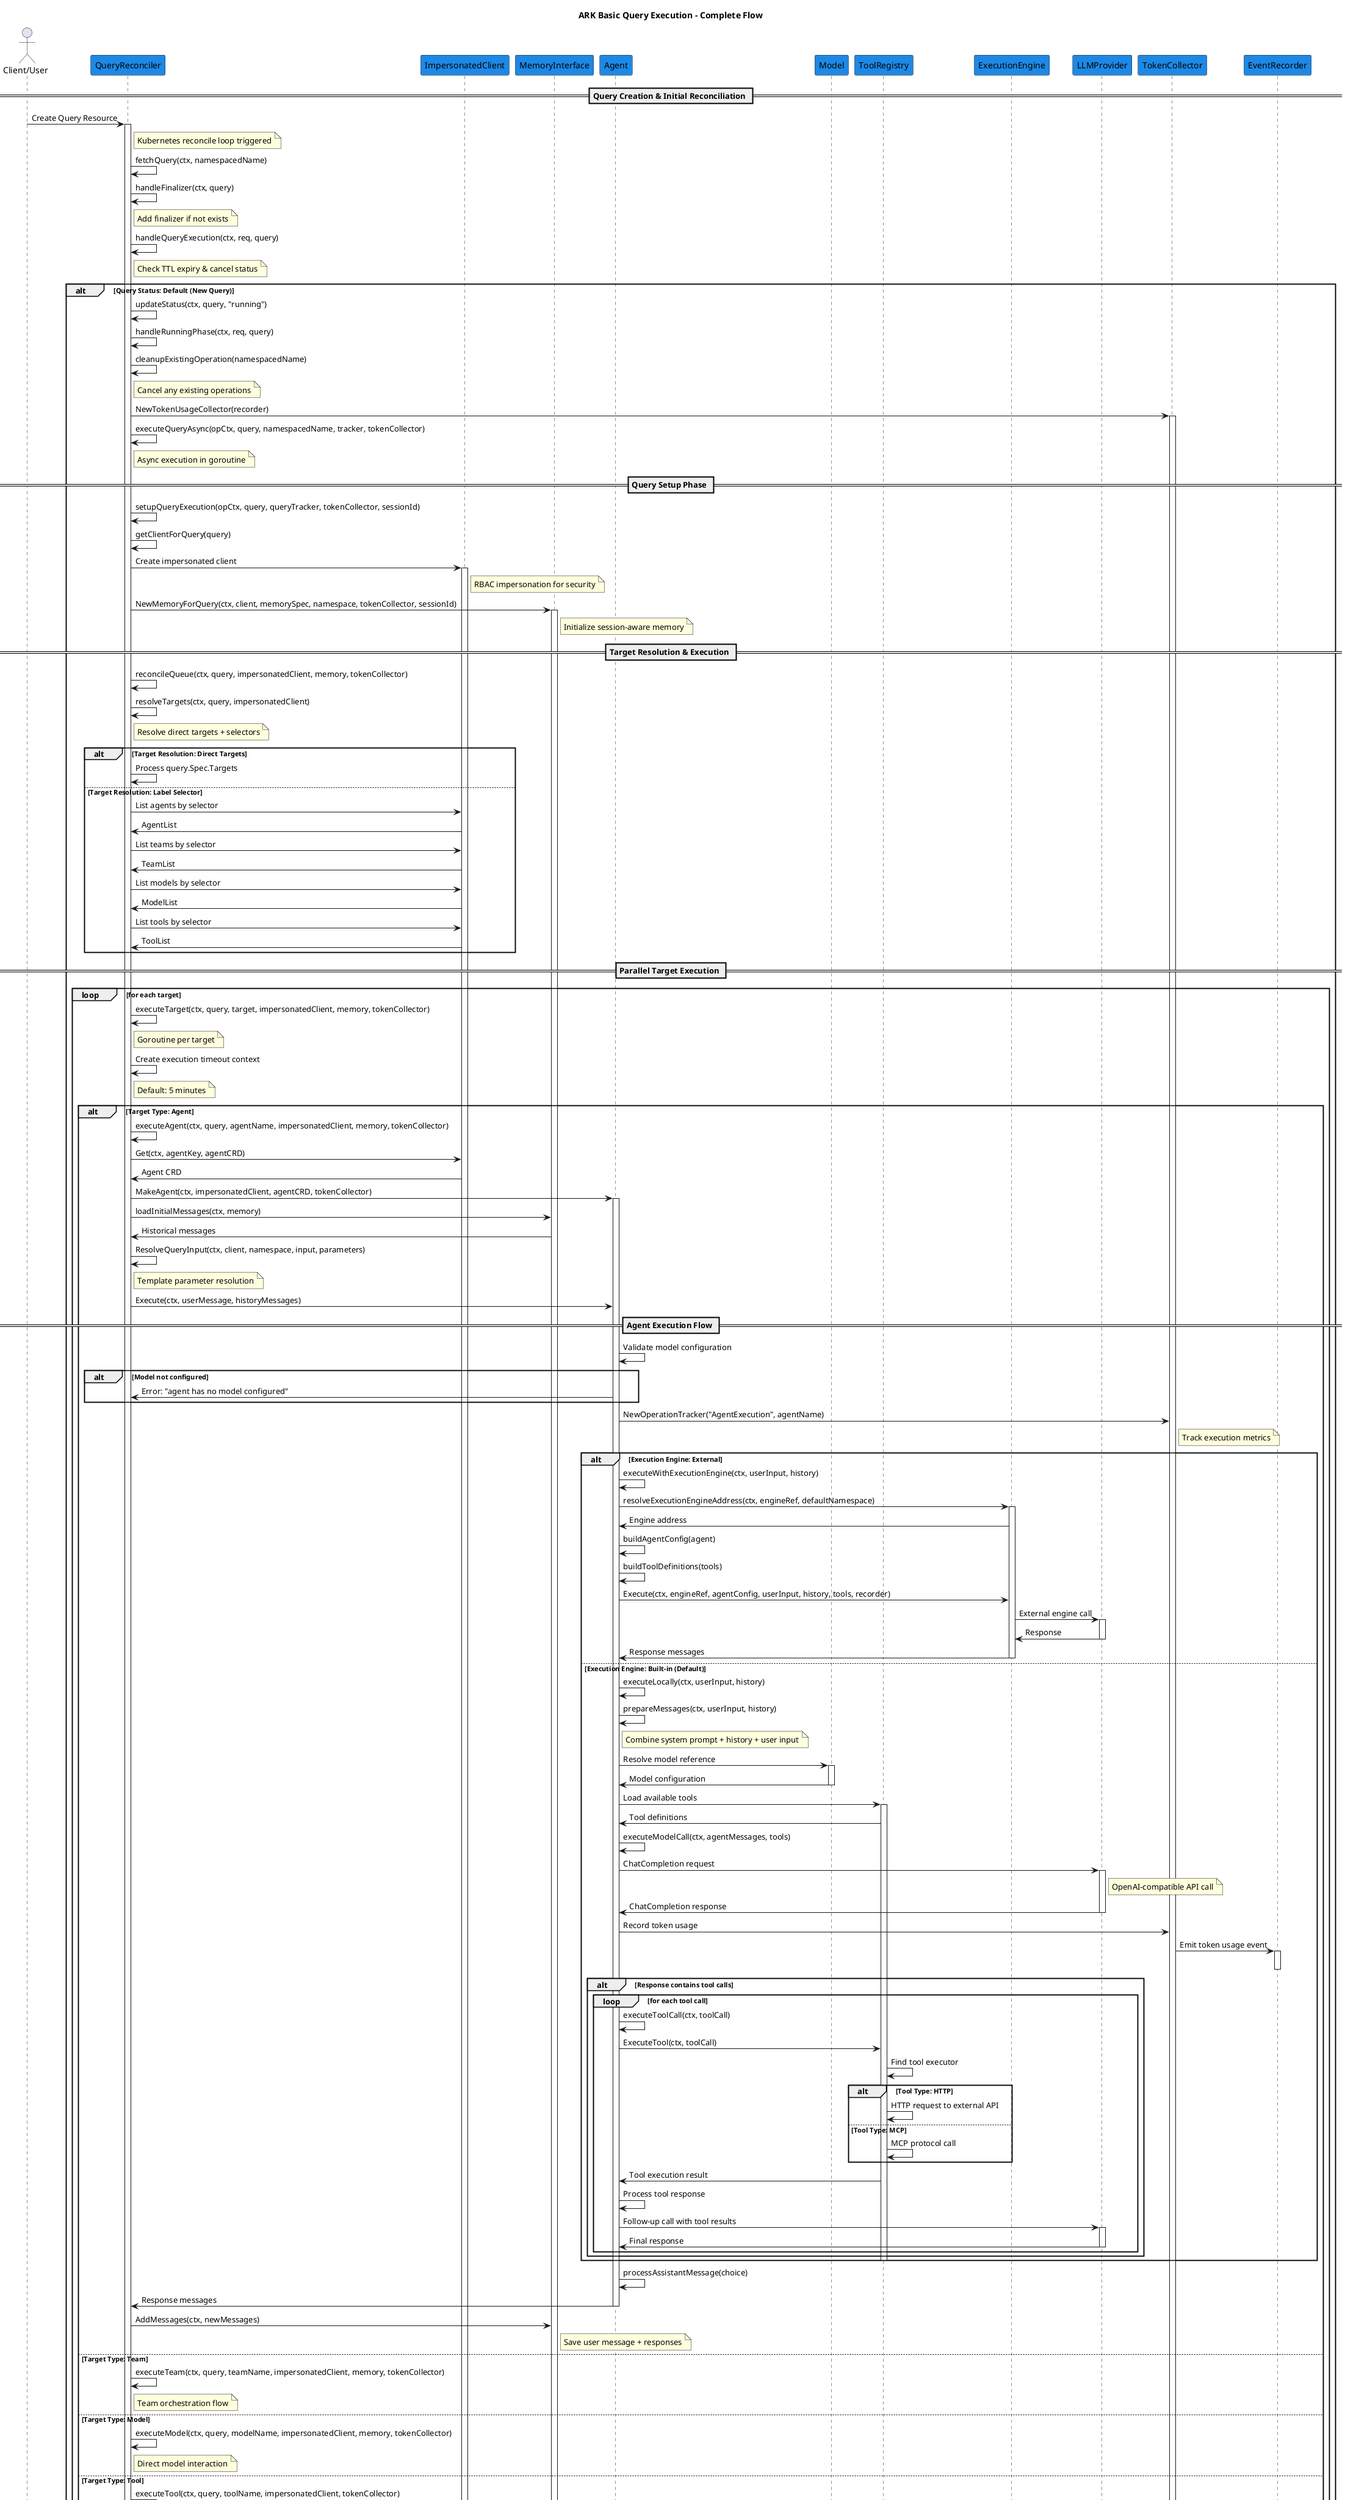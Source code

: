 @startuml Basic Query Execution - ARK Platform

title ARK Basic Query Execution - Complete Flow

!define ARKCOLOR #1E88E5
!define SUCCESSCOLOR #4CAF50
!define ERRORCOLOR #F44336
!define PROCESSCOLOR #FF9800

actor "Client/User" as Client
participant "QueryReconciler" as QR ARKCOLOR
participant "ImpersonatedClient" as IC ARKCOLOR
participant "MemoryInterface" as Memory ARKCOLOR
participant "Agent" as Agent ARKCOLOR
participant "Model" as Model ARKCOLOR
participant "ToolRegistry" as TR ARKCOLOR
participant "ExecutionEngine" as EE ARKCOLOR
participant "LLMProvider" as LLM ARKCOLOR
participant "TokenCollector" as TC ARKCOLOR
participant "EventRecorder" as ER ARKCOLOR

== Query Creation & Initial Reconciliation ==

Client -> QR : Create Query Resource
activate QR
note right of QR : Kubernetes reconcile loop triggered

QR -> QR : fetchQuery(ctx, namespacedName)
QR -> QR : handleFinalizer(ctx, query)
note right of QR : Add finalizer if not exists

QR -> QR : handleQueryExecution(ctx, req, query)
note right of QR : Check TTL expiry & cancel status

alt Query Status: Default (New Query)
    QR -> QR : updateStatus(ctx, query, "running")
    QR -> QR : handleRunningPhase(ctx, req, query)
    
    QR -> QR : cleanupExistingOperation(namespacedName)
    note right of QR : Cancel any existing operations
    
    QR -> TC : NewTokenUsageCollector(recorder)
    activate TC
    
    QR -> QR : executeQueryAsync(opCtx, query, namespacedName, tracker, tokenCollector)
    note right of QR : Async execution in goroutine
    
    == Query Setup Phase ==
    
    QR -> QR : setupQueryExecution(opCtx, query, queryTracker, tokenCollector, sessionId)
    
    QR -> QR : getClientForQuery(query)
    QR -> IC : Create impersonated client
    activate IC
    note right of IC : RBAC impersonation for security
    
    QR -> Memory : NewMemoryForQuery(ctx, client, memorySpec, namespace, tokenCollector, sessionId)
    activate Memory
    note right of Memory : Initialize session-aware memory
    
    == Target Resolution & Execution ==
    
    QR -> QR : reconcileQueue(ctx, query, impersonatedClient, memory, tokenCollector)
    
    QR -> QR : resolveTargets(ctx, query, impersonatedClient)
    note right of QR : Resolve direct targets + selectors
    
    alt Target Resolution: Direct Targets
        QR -> QR : Process query.Spec.Targets
    else Target Resolution: Label Selector
        QR -> IC : List agents by selector
        IC -> QR : AgentList
        QR -> IC : List teams by selector  
        IC -> QR : TeamList
        QR -> IC : List models by selector
        IC -> QR : ModelList
        QR -> IC : List tools by selector
        IC -> QR : ToolList
    end
    
    == Parallel Target Execution ==
    
    loop for each target
        QR -> QR : executeTarget(ctx, query, target, impersonatedClient, memory, tokenCollector)
        note right of QR : Goroutine per target
        
        QR -> QR : Create execution timeout context
        note right of QR : Default: 5 minutes
        
        alt Target Type: Agent
            QR -> QR : executeAgent(ctx, query, agentName, impersonatedClient, memory, tokenCollector)
            
            QR -> IC : Get(ctx, agentKey, agentCRD)
            IC -> QR : Agent CRD
            
            QR -> Agent : MakeAgent(ctx, impersonatedClient, agentCRD, tokenCollector)
            activate Agent
            
            QR -> Memory : loadInitialMessages(ctx, memory)
            Memory -> QR : Historical messages
            
            QR -> QR : ResolveQueryInput(ctx, client, namespace, input, parameters)
            note right of QR : Template parameter resolution
            
            QR -> Agent : Execute(ctx, userMessage, historyMessages)
            
            == Agent Execution Flow ==
            
            Agent -> Agent : Validate model configuration
            alt Model not configured
                Agent -> QR : Error: "agent has no model configured"
            end
            
            Agent -> TC : NewOperationTracker("AgentExecution", agentName)
            note right of TC : Track execution metrics
            
            alt Execution Engine: External
                Agent -> Agent : executeWithExecutionEngine(ctx, userInput, history)
                
                Agent -> EE : resolveExecutionEngineAddress(ctx, engineRef, defaultNamespace)
                activate EE
                EE -> Agent : Engine address
                
                Agent -> Agent : buildAgentConfig(agent)
                Agent -> Agent : buildToolDefinitions(tools)
                
                Agent -> EE : Execute(ctx, engineRef, agentConfig, userInput, history, tools, recorder)
                EE -> LLM : External engine call
                activate LLM
                LLM -> EE : Response
                deactivate LLM
                EE -> Agent : Response messages
                deactivate EE
                
            else Execution Engine: Built-in (Default)
                Agent -> Agent : executeLocally(ctx, userInput, history)
                
                Agent -> Agent : prepareMessages(ctx, userInput, history)
                note right of Agent : Combine system prompt + history + user input
                
                Agent -> Model : Resolve model reference
                activate Model
                Model -> Agent : Model configuration
                deactivate Model
                
                Agent -> TR : Load available tools
                activate TR
                TR -> Agent : Tool definitions
                
                Agent -> Agent : executeModelCall(ctx, agentMessages, tools)
                
                Agent -> LLM : ChatCompletion request
                activate LLM
                note right of LLM : OpenAI-compatible API call
                LLM -> Agent : ChatCompletion response
                deactivate LLM
                
                Agent -> TC : Record token usage
                TC -> ER : Emit token usage event
                activate ER
                deactivate ER
                
                alt Response contains tool calls
                    loop for each tool call
                        Agent -> Agent : executeToolCall(ctx, toolCall)
                        Agent -> TR : ExecuteTool(ctx, toolCall)
                        TR -> TR : Find tool executor
                        
                        alt Tool Type: HTTP
                            TR -> TR : HTTP request to external API
                        else Tool Type: MCP
                            TR -> TR : MCP protocol call
                        end
                        
                        TR -> Agent : Tool execution result
                        Agent -> Agent : Process tool response
                        
                        Agent -> LLM : Follow-up call with tool results
                        activate LLM
                        LLM -> Agent : Final response
                        deactivate LLM
                    end
                end
                
                deactivate TR
            end
            
            Agent -> Agent : processAssistantMessage(choice)
            Agent -> QR : Response messages
            deactivate Agent
            
            QR -> Memory : AddMessages(ctx, newMessages)
            note right of Memory : Save user message + responses
            
        else Target Type: Team
            QR -> QR : executeTeam(ctx, query, teamName, impersonatedClient, memory, tokenCollector)
            note right of QR : Team orchestration flow
            
        else Target Type: Model
            QR -> QR : executeModel(ctx, query, modelName, impersonatedClient, memory, tokenCollector)
            note right of QR : Direct model interaction
            
        else Target Type: Tool
            QR -> QR : executeTool(ctx, query, toolName, impersonatedClient, tokenCollector)
            note right of QR : Direct tool execution
        end
        
        QR -> TC : EmitEvent(ctx, "TargetExecutionSuccess", event)
    end
    
    == Response Assembly & Status Update ==
    
    QR -> QR : Collect all target responses
    QR -> TC : GetTokenSummary()
    TC -> QR : Token usage summary
    
    QR -> QR : Update query.Status.Responses
    QR -> QR : Update query.Status.TokenUsage
    
    == Evaluation Phase (Optional) ==
    
    QR -> QR : resolveEvaluators(ctx, query, impersonatedClient)
    
    alt Evaluators exist
        QR -> QR : updateStatus(ctx, query, "evaluating")
        QR -> QR : executeEvaluation(ctx, query, namespacedName, tokenCollector)
        note right of QR : Separate evaluation flow
    else No evaluators
        QR -> QR : updateStatus(ctx, query, "done")
    end
    
    deactivate Memory
    deactivate IC
    deactivate TC
    
else Query Status: Running/Evaluating
    QR -> QR : Check existing operation
    note right of QR : Skip if already running
    
else Query Status: Done/Error
    QR -> QR : Schedule TTL cleanup
    note right of QR : Requeue after TTL expiry
end

QR -> Client : Reconcile result
deactivate QR

== Error Handling ==

note over QR, LLM : Global Error Handling
note over QR : - Timeout handling (5 min default)
note over QR : - Operation cleanup on cancellation  
note over QR : - Event recording for observability
note over QR : - Token usage tracking
note over QR : - Telemetry spans for tracing

@enduml
